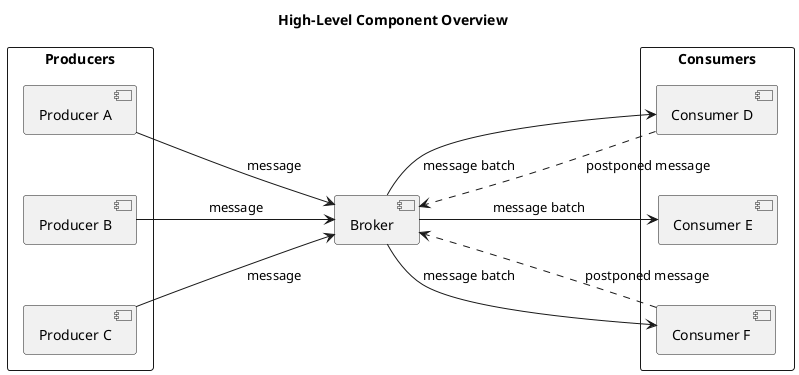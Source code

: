 @startuml
title "High-Level Component Overview"

skinparam nodesep 60
skinparam ranksep 20

rectangle Producers as p {
    component "Producer A" as pa
    component "Producer B" as pb
    component "Producer C" as pc
}

component "Broker" as b

rectangle Consumers as c {
    component "Consumer D" as cd
    component "Consumer E" as ce
    component "Consumer F" as cf
}

pa --[hidden]down-> pb
pb --[hidden]down-> pc
cd --[hidden]down-> ce
ce --[hidden]down-> cf

pa -right-> b: message
pb -right-> b: message
pc -up-> b: message

b -right-> cd: message batch
cd ..> b: postponed message
b -right-> ce: message batch
b -up-> cf: message batch
cf ..> b: postponed message
@enduml
